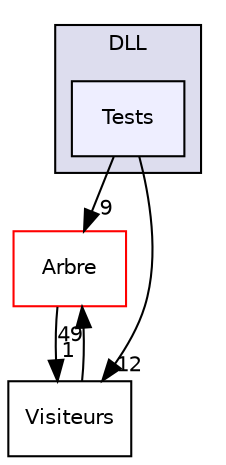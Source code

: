digraph "DLL/Tests" {
  compound=true
  node [ fontsize="10", fontname="Helvetica"];
  edge [ labelfontsize="10", labelfontname="Helvetica"];
  subgraph clusterdir_8f231bbbd90d174e51ca0653d136090e {
    graph [ bgcolor="#ddddee", pencolor="black", label="DLL" fontname="Helvetica", fontsize="10", URL="dir_8f231bbbd90d174e51ca0653d136090e.html"]
  dir_8de835cac9bfe0ea239a73fba13ce259 [shape=box, label="Tests", style="filled", fillcolor="#eeeeff", pencolor="black", URL="dir_8de835cac9bfe0ea239a73fba13ce259.html"];
  }
  dir_f9961c367f89cf83b005a4e7d2eeec99 [shape=box label="Arbre" fillcolor="white" style="filled" color="red" URL="dir_f9961c367f89cf83b005a4e7d2eeec99.html"];
  dir_36dc7c40dbbfd954e66bdd1b2e3aefdb [shape=box label="Visiteurs" URL="dir_36dc7c40dbbfd954e66bdd1b2e3aefdb.html"];
  dir_8de835cac9bfe0ea239a73fba13ce259->dir_f9961c367f89cf83b005a4e7d2eeec99 [headlabel="9", labeldistance=1.5 headhref="dir_000006_000002.html"];
  dir_8de835cac9bfe0ea239a73fba13ce259->dir_36dc7c40dbbfd954e66bdd1b2e3aefdb [headlabel="12", labeldistance=1.5 headhref="dir_000006_000007.html"];
  dir_f9961c367f89cf83b005a4e7d2eeec99->dir_36dc7c40dbbfd954e66bdd1b2e3aefdb [headlabel="1", labeldistance=1.5 headhref="dir_000002_000007.html"];
  dir_36dc7c40dbbfd954e66bdd1b2e3aefdb->dir_f9961c367f89cf83b005a4e7d2eeec99 [headlabel="49", labeldistance=1.5 headhref="dir_000007_000002.html"];
}
